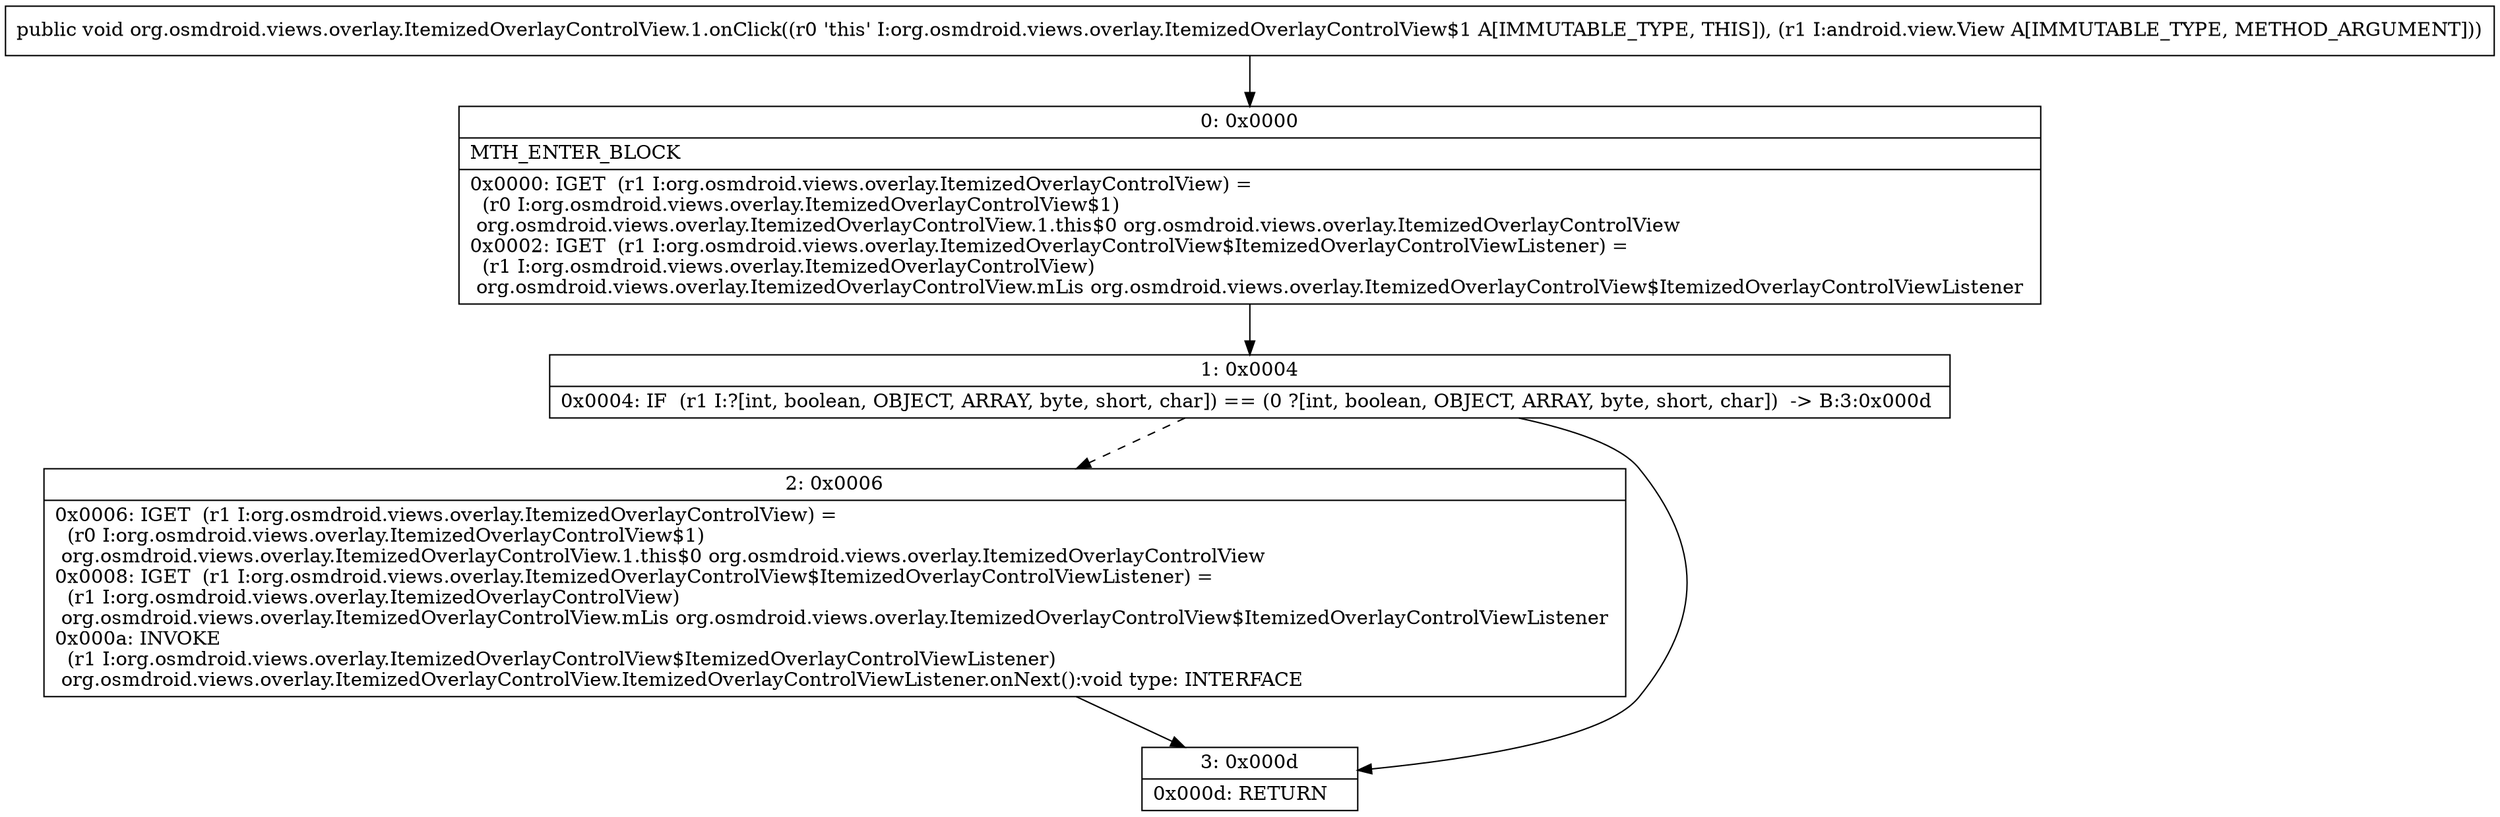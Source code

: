 digraph "CFG fororg.osmdroid.views.overlay.ItemizedOverlayControlView.1.onClick(Landroid\/view\/View;)V" {
Node_0 [shape=record,label="{0\:\ 0x0000|MTH_ENTER_BLOCK\l|0x0000: IGET  (r1 I:org.osmdroid.views.overlay.ItemizedOverlayControlView) = \l  (r0 I:org.osmdroid.views.overlay.ItemizedOverlayControlView$1)\l org.osmdroid.views.overlay.ItemizedOverlayControlView.1.this$0 org.osmdroid.views.overlay.ItemizedOverlayControlView \l0x0002: IGET  (r1 I:org.osmdroid.views.overlay.ItemizedOverlayControlView$ItemizedOverlayControlViewListener) = \l  (r1 I:org.osmdroid.views.overlay.ItemizedOverlayControlView)\l org.osmdroid.views.overlay.ItemizedOverlayControlView.mLis org.osmdroid.views.overlay.ItemizedOverlayControlView$ItemizedOverlayControlViewListener \l}"];
Node_1 [shape=record,label="{1\:\ 0x0004|0x0004: IF  (r1 I:?[int, boolean, OBJECT, ARRAY, byte, short, char]) == (0 ?[int, boolean, OBJECT, ARRAY, byte, short, char])  \-\> B:3:0x000d \l}"];
Node_2 [shape=record,label="{2\:\ 0x0006|0x0006: IGET  (r1 I:org.osmdroid.views.overlay.ItemizedOverlayControlView) = \l  (r0 I:org.osmdroid.views.overlay.ItemizedOverlayControlView$1)\l org.osmdroid.views.overlay.ItemizedOverlayControlView.1.this$0 org.osmdroid.views.overlay.ItemizedOverlayControlView \l0x0008: IGET  (r1 I:org.osmdroid.views.overlay.ItemizedOverlayControlView$ItemizedOverlayControlViewListener) = \l  (r1 I:org.osmdroid.views.overlay.ItemizedOverlayControlView)\l org.osmdroid.views.overlay.ItemizedOverlayControlView.mLis org.osmdroid.views.overlay.ItemizedOverlayControlView$ItemizedOverlayControlViewListener \l0x000a: INVOKE  \l  (r1 I:org.osmdroid.views.overlay.ItemizedOverlayControlView$ItemizedOverlayControlViewListener)\l org.osmdroid.views.overlay.ItemizedOverlayControlView.ItemizedOverlayControlViewListener.onNext():void type: INTERFACE \l}"];
Node_3 [shape=record,label="{3\:\ 0x000d|0x000d: RETURN   \l}"];
MethodNode[shape=record,label="{public void org.osmdroid.views.overlay.ItemizedOverlayControlView.1.onClick((r0 'this' I:org.osmdroid.views.overlay.ItemizedOverlayControlView$1 A[IMMUTABLE_TYPE, THIS]), (r1 I:android.view.View A[IMMUTABLE_TYPE, METHOD_ARGUMENT])) }"];
MethodNode -> Node_0;
Node_0 -> Node_1;
Node_1 -> Node_2[style=dashed];
Node_1 -> Node_3;
Node_2 -> Node_3;
}


